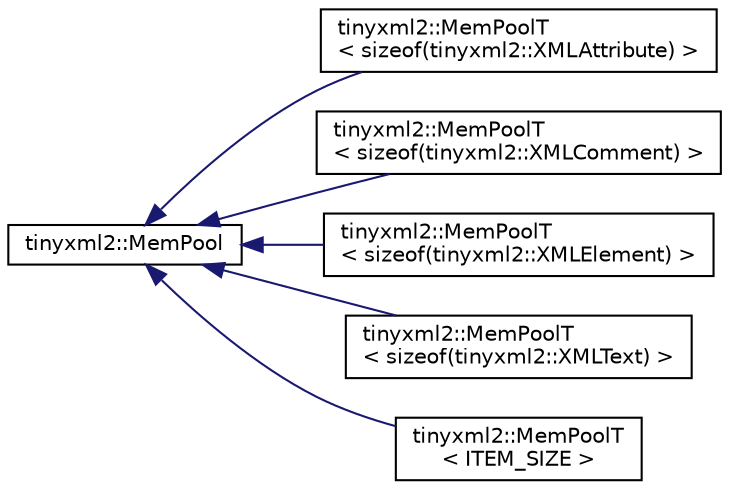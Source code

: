 digraph "Graphical Class Hierarchy"
{
  edge [fontname="Helvetica",fontsize="10",labelfontname="Helvetica",labelfontsize="10"];
  node [fontname="Helvetica",fontsize="10",shape=record];
  rankdir="LR";
  Node0 [label="tinyxml2::MemPool",height=0.2,width=0.4,color="black", fillcolor="white", style="filled",URL="$classtinyxml2_1_1MemPool.html"];
  Node0 -> Node1 [dir="back",color="midnightblue",fontsize="10",style="solid",fontname="Helvetica"];
  Node1 [label="tinyxml2::MemPoolT\l\< sizeof(tinyxml2::XMLAttribute) \>",height=0.2,width=0.4,color="black", fillcolor="white", style="filled",URL="$classtinyxml2_1_1MemPoolT.html"];
  Node0 -> Node2 [dir="back",color="midnightblue",fontsize="10",style="solid",fontname="Helvetica"];
  Node2 [label="tinyxml2::MemPoolT\l\< sizeof(tinyxml2::XMLComment) \>",height=0.2,width=0.4,color="black", fillcolor="white", style="filled",URL="$classtinyxml2_1_1MemPoolT.html"];
  Node0 -> Node3 [dir="back",color="midnightblue",fontsize="10",style="solid",fontname="Helvetica"];
  Node3 [label="tinyxml2::MemPoolT\l\< sizeof(tinyxml2::XMLElement) \>",height=0.2,width=0.4,color="black", fillcolor="white", style="filled",URL="$classtinyxml2_1_1MemPoolT.html"];
  Node0 -> Node4 [dir="back",color="midnightblue",fontsize="10",style="solid",fontname="Helvetica"];
  Node4 [label="tinyxml2::MemPoolT\l\< sizeof(tinyxml2::XMLText) \>",height=0.2,width=0.4,color="black", fillcolor="white", style="filled",URL="$classtinyxml2_1_1MemPoolT.html"];
  Node0 -> Node5 [dir="back",color="midnightblue",fontsize="10",style="solid",fontname="Helvetica"];
  Node5 [label="tinyxml2::MemPoolT\l\< ITEM_SIZE \>",height=0.2,width=0.4,color="black", fillcolor="white", style="filled",URL="$classtinyxml2_1_1MemPoolT.html"];
}
